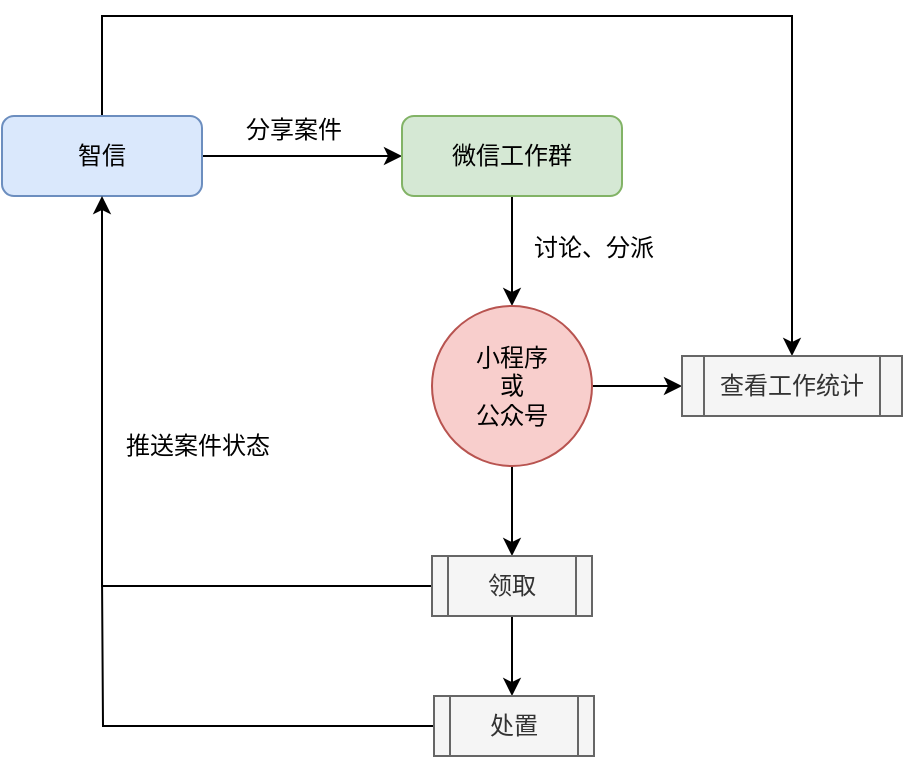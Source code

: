 <mxfile version="10.8.5" type="github"><diagram id="d-SqHwwoiwGHg4H_k6c5" name="Page-1"><mxGraphModel dx="978" dy="604" grid="1" gridSize="10" guides="1" tooltips="1" connect="1" arrows="1" fold="1" page="1" pageScale="1" pageWidth="827" pageHeight="1169" math="0" shadow="0"><root><mxCell id="0"/><mxCell id="1" parent="0"/><mxCell id="rVqIP6wOKLiaCBjegj3w-5" style="edgeStyle=orthogonalEdgeStyle;rounded=0;orthogonalLoop=1;jettySize=auto;html=1;" parent="1" source="rVqIP6wOKLiaCBjegj3w-4" edge="1"><mxGeometry relative="1" as="geometry"><mxPoint x="320" y="620" as="targetPoint"/></mxGeometry></mxCell><mxCell id="9ZG0-KhMd603lZciSrk1-1" style="edgeStyle=orthogonalEdgeStyle;rounded=0;orthogonalLoop=1;jettySize=auto;html=1;exitX=0.5;exitY=0;exitDx=0;exitDy=0;endArrow=classic;endFill=1;" edge="1" parent="1" source="rVqIP6wOKLiaCBjegj3w-4" target="rVqIP6wOKLiaCBjegj3w-32"><mxGeometry relative="1" as="geometry"><Array as="points"><mxPoint x="170" y="550"/><mxPoint x="515" y="550"/></Array></mxGeometry></mxCell><mxCell id="rVqIP6wOKLiaCBjegj3w-4" value="智信" style="rounded=1;whiteSpace=wrap;html=1;fillColor=#dae8fc;strokeColor=#6c8ebf;" parent="1" vertex="1"><mxGeometry x="120" y="600" width="100" height="40" as="geometry"/></mxCell><mxCell id="rVqIP6wOKLiaCBjegj3w-9" style="edgeStyle=orthogonalEdgeStyle;rounded=0;orthogonalLoop=1;jettySize=auto;html=1;entryX=0.5;entryY=0;entryDx=0;entryDy=0;" parent="1" source="rVqIP6wOKLiaCBjegj3w-7" target="rVqIP6wOKLiaCBjegj3w-17" edge="1"><mxGeometry relative="1" as="geometry"><mxPoint x="375" y="710" as="targetPoint"/></mxGeometry></mxCell><mxCell id="rVqIP6wOKLiaCBjegj3w-7" value="微信工作群" style="rounded=1;whiteSpace=wrap;html=1;fillColor=#d5e8d4;strokeColor=#82b366;" parent="1" vertex="1"><mxGeometry x="320" y="600" width="110" height="40" as="geometry"/></mxCell><mxCell id="rVqIP6wOKLiaCBjegj3w-8" value="分享案件" style="text;html=1;resizable=0;points=[];autosize=1;align=left;verticalAlign=top;spacingTop=-4;" parent="1" vertex="1"><mxGeometry x="240" y="597" width="60" height="20" as="geometry"/></mxCell><mxCell id="rVqIP6wOKLiaCBjegj3w-10" value="讨论、分派" style="text;html=1;resizable=0;points=[];autosize=1;align=left;verticalAlign=top;spacingTop=-4;" parent="1" vertex="1"><mxGeometry x="384" y="656" width="80" height="20" as="geometry"/></mxCell><mxCell id="rVqIP6wOKLiaCBjegj3w-23" style="edgeStyle=orthogonalEdgeStyle;rounded=0;orthogonalLoop=1;jettySize=auto;html=1;entryX=0.5;entryY=0;entryDx=0;entryDy=0;" parent="1" source="rVqIP6wOKLiaCBjegj3w-17" target="rVqIP6wOKLiaCBjegj3w-22" edge="1"><mxGeometry relative="1" as="geometry"/></mxCell><mxCell id="rVqIP6wOKLiaCBjegj3w-33" style="edgeStyle=orthogonalEdgeStyle;rounded=0;orthogonalLoop=1;jettySize=auto;html=1;" parent="1" source="rVqIP6wOKLiaCBjegj3w-17" edge="1"><mxGeometry relative="1" as="geometry"><mxPoint x="460" y="735" as="targetPoint"/></mxGeometry></mxCell><mxCell id="rVqIP6wOKLiaCBjegj3w-17" value="小程序&lt;br&gt;或&lt;br&gt;公众号" style="ellipse;whiteSpace=wrap;html=1;aspect=fixed;fillColor=#f8cecc;strokeColor=#b85450;" parent="1" vertex="1"><mxGeometry x="335" y="695" width="80" height="80" as="geometry"/></mxCell><mxCell id="rVqIP6wOKLiaCBjegj3w-24" style="edgeStyle=orthogonalEdgeStyle;rounded=0;orthogonalLoop=1;jettySize=auto;html=1;" parent="1" source="rVqIP6wOKLiaCBjegj3w-22" edge="1"><mxGeometry relative="1" as="geometry"><mxPoint x="375" y="890.0" as="targetPoint"/></mxGeometry></mxCell><mxCell id="rVqIP6wOKLiaCBjegj3w-26" style="edgeStyle=orthogonalEdgeStyle;rounded=0;orthogonalLoop=1;jettySize=auto;html=1;entryX=0.5;entryY=1;entryDx=0;entryDy=0;" parent="1" source="rVqIP6wOKLiaCBjegj3w-22" target="rVqIP6wOKLiaCBjegj3w-4" edge="1"><mxGeometry relative="1" as="geometry"/></mxCell><mxCell id="rVqIP6wOKLiaCBjegj3w-22" value="领取" style="shape=process;whiteSpace=wrap;html=1;backgroundOutline=1;fillColor=#f5f5f5;strokeColor=#666666;fontColor=#333333;" parent="1" vertex="1"><mxGeometry x="335" y="820" width="80" height="30" as="geometry"/></mxCell><mxCell id="rVqIP6wOKLiaCBjegj3w-34" style="edgeStyle=orthogonalEdgeStyle;rounded=0;orthogonalLoop=1;jettySize=auto;html=1;endArrow=none;endFill=0;" parent="1" source="rVqIP6wOKLiaCBjegj3w-25" edge="1"><mxGeometry relative="1" as="geometry"><mxPoint x="170" y="830" as="targetPoint"/></mxGeometry></mxCell><mxCell id="rVqIP6wOKLiaCBjegj3w-25" value="处置" style="shape=process;whiteSpace=wrap;html=1;backgroundOutline=1;fillColor=#f5f5f5;strokeColor=#666666;fontColor=#333333;" parent="1" vertex="1"><mxGeometry x="336" y="890" width="80" height="30" as="geometry"/></mxCell><mxCell id="rVqIP6wOKLiaCBjegj3w-32" value="查看工作统计" style="shape=process;whiteSpace=wrap;html=1;backgroundOutline=1;fillColor=#f5f5f5;strokeColor=#666666;fontColor=#333333;" parent="1" vertex="1"><mxGeometry x="460" y="720" width="110" height="30" as="geometry"/></mxCell><mxCell id="rVqIP6wOKLiaCBjegj3w-35" value="推送案件状态" style="text;html=1;resizable=0;points=[];autosize=1;align=left;verticalAlign=top;spacingTop=-4;" parent="1" vertex="1"><mxGeometry x="180" y="755" width="90" height="20" as="geometry"/></mxCell></root></mxGraphModel></diagram></mxfile>